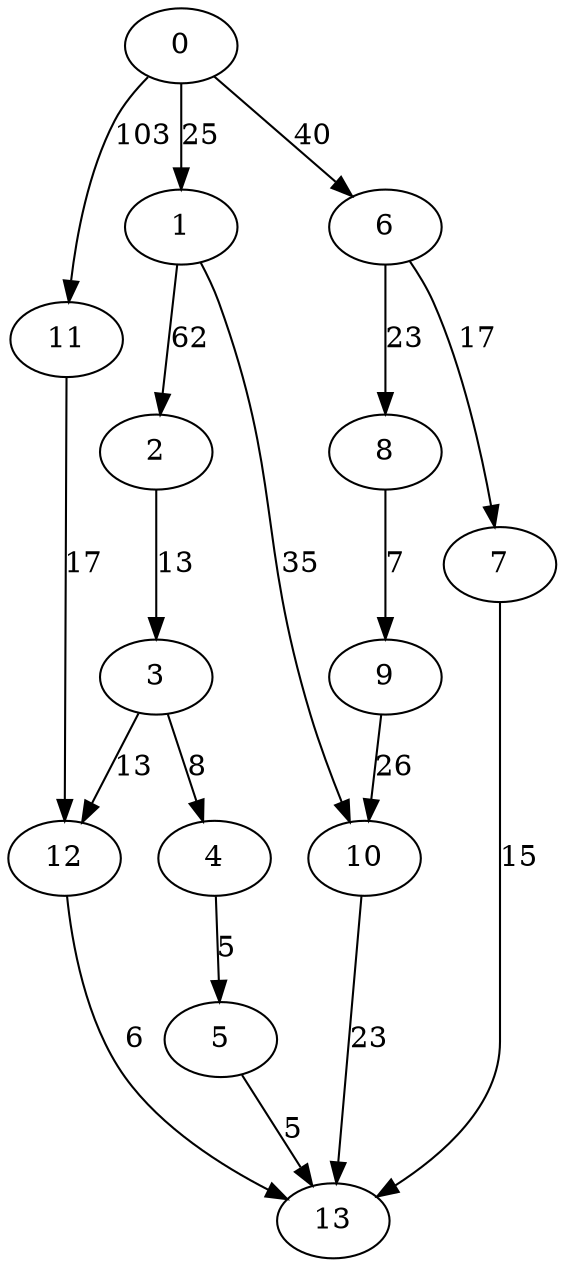 digraph data7 {
0 -> 1 [ label = 25 ];
0 -> 6 [ label = 40 ];
0 -> 11 [ label = 103 ];
1 -> 2 [ label = 62 ];
1 -> 10 [ label = 35 ];
2 -> 3 [ label = 13 ];
3 -> 4 [ label = 8 ];
3 -> 12 [ label = 13 ];
4 -> 5 [ label = 5 ];
5 -> 13 [ label = 5 ];
6 -> 7 [ label = 17 ];
6 -> 8 [ label = 23 ];
7 -> 13 [ label = 15 ];
8 -> 9 [ label = 7 ];
9 -> 10 [ label = 26 ];
10 -> 13 [ label = 23 ];
11 -> 12 [ label = 17 ];
12 -> 13 [ label = 6 ];
 }

